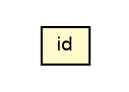 #!/usr/local/bin/dot
#
# Class diagram 
# Generated by UMLGraph version 5.2 (http://www.umlgraph.org/)
#

digraph G {
	edge [fontname="Helvetica",fontsize=10,labelfontname="Helvetica",labelfontsize=10];
	node [fontname="Helvetica",fontsize=10,shape=plaintext];
	nodesep=0.25;
	ranksep=0.5;
	// com.heyzap.sdk.R.id
	c3808 [label=<<table title="com.heyzap.sdk.R.id" border="0" cellborder="1" cellspacing="0" cellpadding="2" port="p" bgcolor="lemonChiffon" href="./R.id.html">
		<tr><td><table border="0" cellspacing="0" cellpadding="1">
<tr><td align="center" balign="center"> id </td></tr>
		</table></td></tr>
		</table>>, fontname="Helvetica", fontcolor="black", fontsize=9.0];
}

